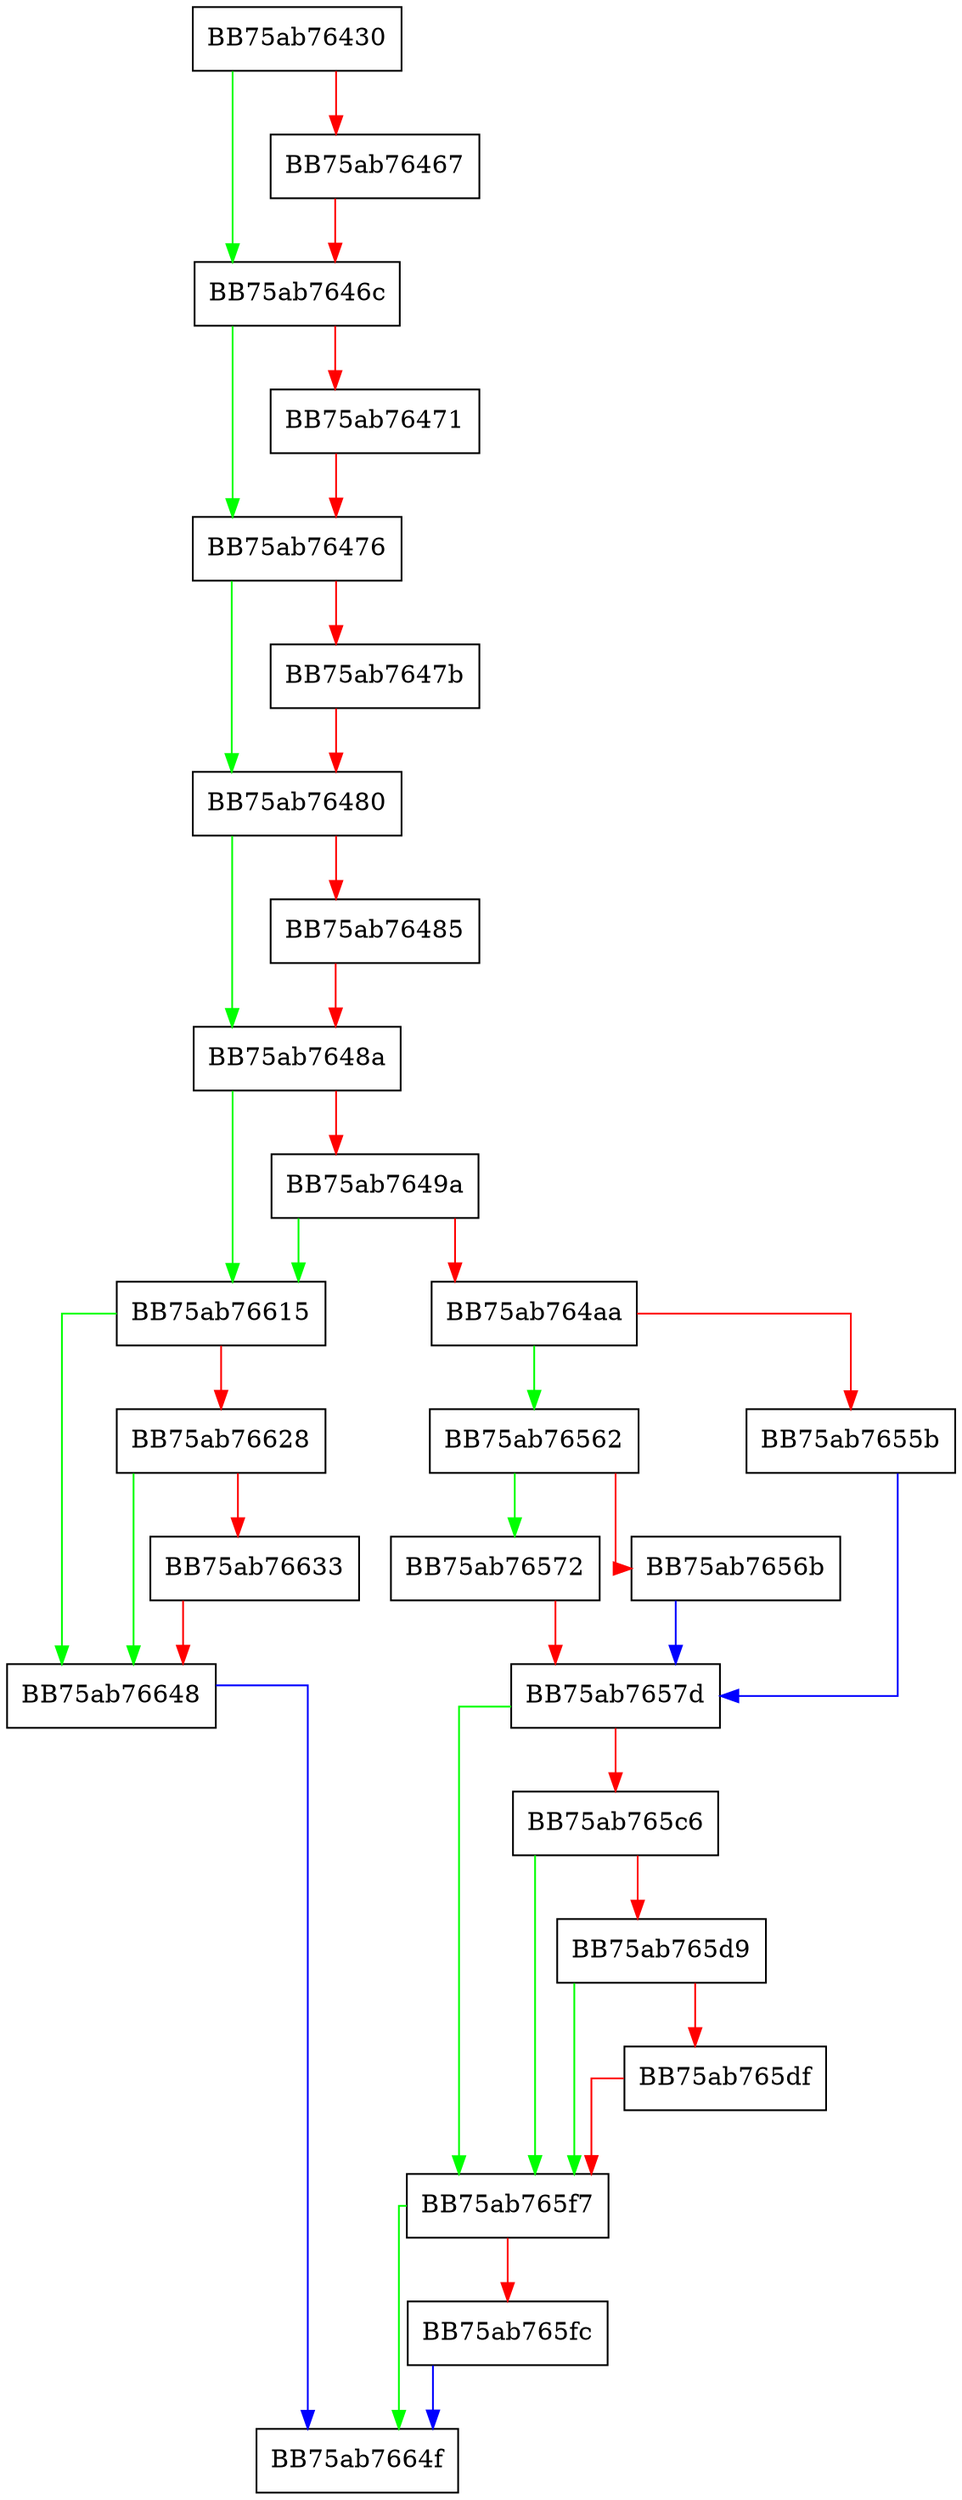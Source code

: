 digraph pfnRpfGetResources {
  node [shape="box"];
  graph [splines=ortho];
  BB75ab76430 -> BB75ab7646c [color="green"];
  BB75ab76430 -> BB75ab76467 [color="red"];
  BB75ab76467 -> BB75ab7646c [color="red"];
  BB75ab7646c -> BB75ab76476 [color="green"];
  BB75ab7646c -> BB75ab76471 [color="red"];
  BB75ab76471 -> BB75ab76476 [color="red"];
  BB75ab76476 -> BB75ab76480 [color="green"];
  BB75ab76476 -> BB75ab7647b [color="red"];
  BB75ab7647b -> BB75ab76480 [color="red"];
  BB75ab76480 -> BB75ab7648a [color="green"];
  BB75ab76480 -> BB75ab76485 [color="red"];
  BB75ab76485 -> BB75ab7648a [color="red"];
  BB75ab7648a -> BB75ab76615 [color="green"];
  BB75ab7648a -> BB75ab7649a [color="red"];
  BB75ab7649a -> BB75ab76615 [color="green"];
  BB75ab7649a -> BB75ab764aa [color="red"];
  BB75ab764aa -> BB75ab76562 [color="green"];
  BB75ab764aa -> BB75ab7655b [color="red"];
  BB75ab7655b -> BB75ab7657d [color="blue"];
  BB75ab76562 -> BB75ab76572 [color="green"];
  BB75ab76562 -> BB75ab7656b [color="red"];
  BB75ab7656b -> BB75ab7657d [color="blue"];
  BB75ab76572 -> BB75ab7657d [color="red"];
  BB75ab7657d -> BB75ab765f7 [color="green"];
  BB75ab7657d -> BB75ab765c6 [color="red"];
  BB75ab765c6 -> BB75ab765f7 [color="green"];
  BB75ab765c6 -> BB75ab765d9 [color="red"];
  BB75ab765d9 -> BB75ab765f7 [color="green"];
  BB75ab765d9 -> BB75ab765df [color="red"];
  BB75ab765df -> BB75ab765f7 [color="red"];
  BB75ab765f7 -> BB75ab7664f [color="green"];
  BB75ab765f7 -> BB75ab765fc [color="red"];
  BB75ab765fc -> BB75ab7664f [color="blue"];
  BB75ab76615 -> BB75ab76648 [color="green"];
  BB75ab76615 -> BB75ab76628 [color="red"];
  BB75ab76628 -> BB75ab76648 [color="green"];
  BB75ab76628 -> BB75ab76633 [color="red"];
  BB75ab76633 -> BB75ab76648 [color="red"];
  BB75ab76648 -> BB75ab7664f [color="blue"];
}
